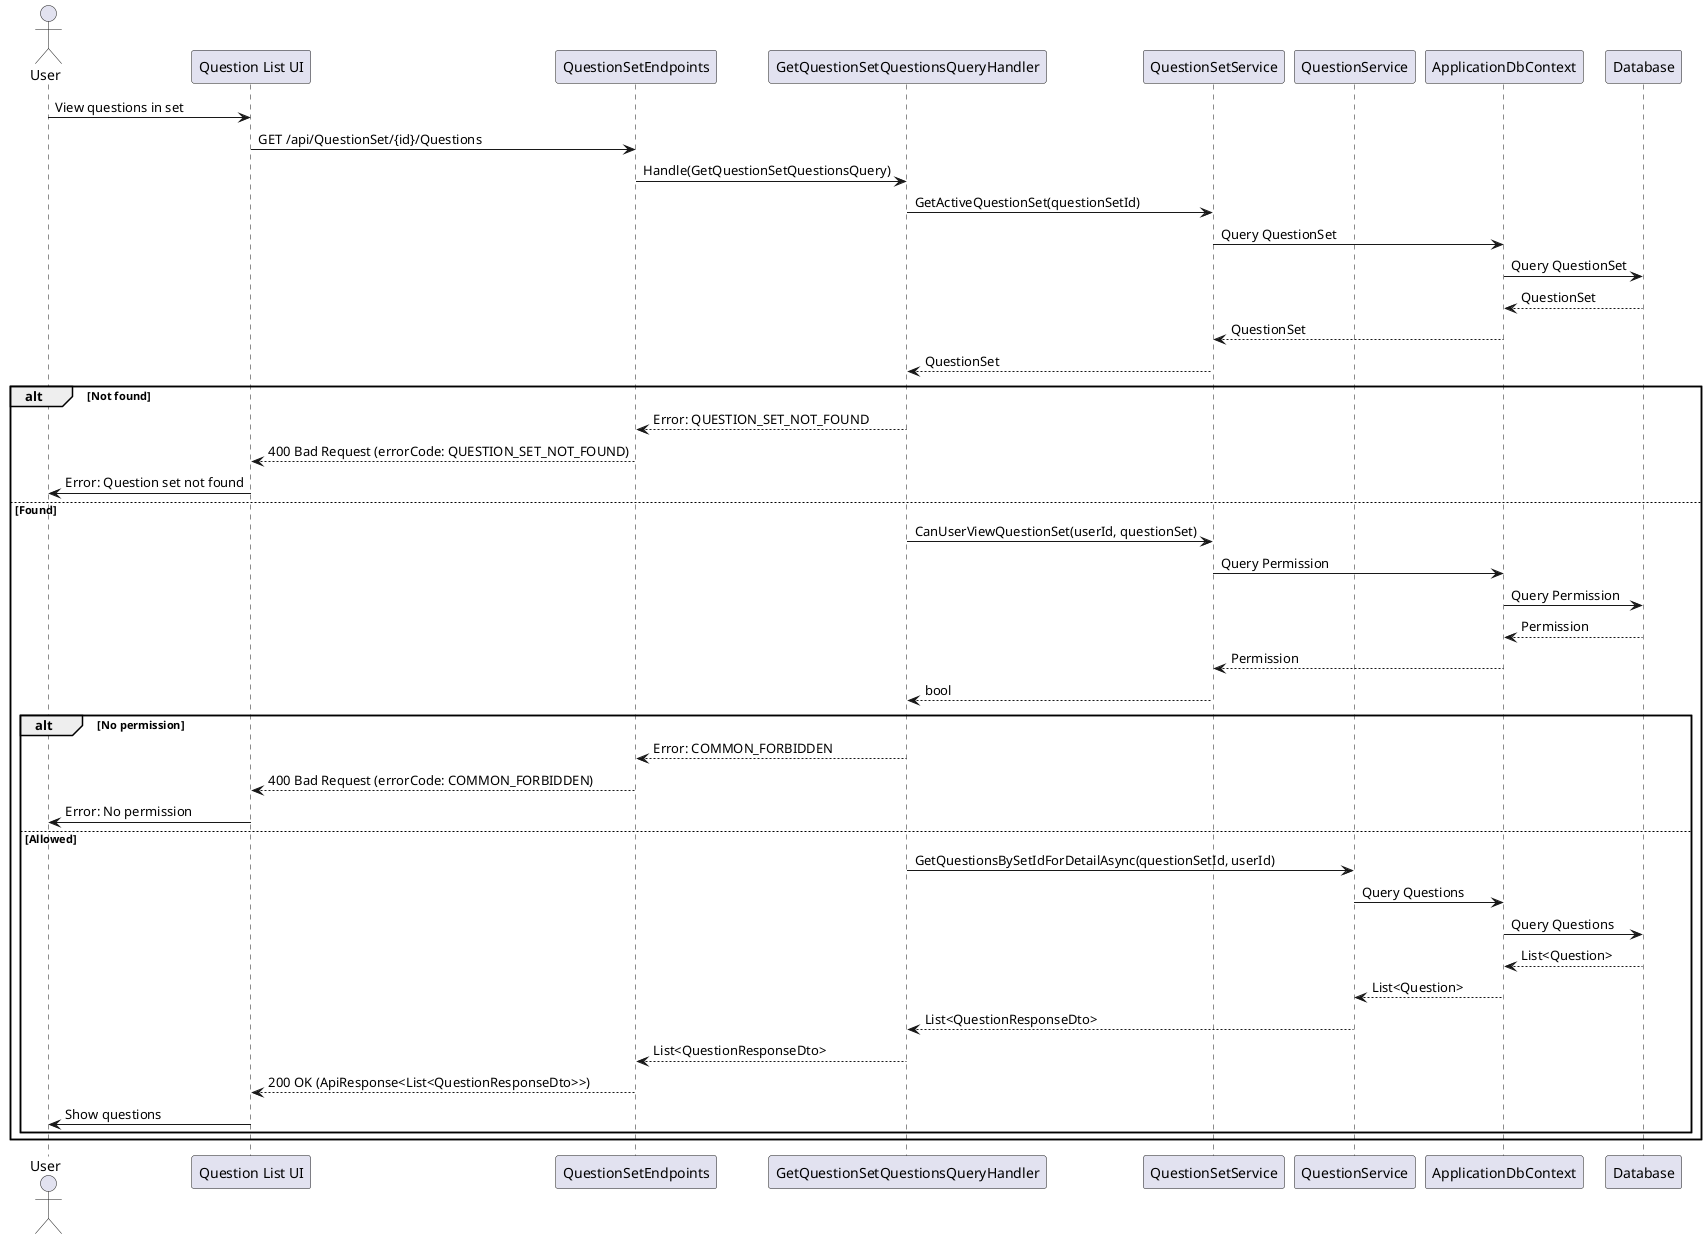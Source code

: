 @startuml
actor User
participant "Question List UI" as UI
participant QuestionSetEndpoints
participant GetQuestionSetQuestionsQueryHandler as Handler
participant QuestionSetService
participant QuestionService
participant ApplicationDbContext
participant Database

User -> UI : View questions in set
UI -> QuestionSetEndpoints : GET /api/QuestionSet/{id}/Questions
QuestionSetEndpoints -> Handler : Handle(GetQuestionSetQuestionsQuery)
Handler -> QuestionSetService : GetActiveQuestionSet(questionSetId)
QuestionSetService -> ApplicationDbContext : Query QuestionSet
ApplicationDbContext -> Database : Query QuestionSet
Database --> ApplicationDbContext : QuestionSet
ApplicationDbContext --> QuestionSetService : QuestionSet
QuestionSetService --> Handler : QuestionSet
alt Not found
    Handler --> QuestionSetEndpoints : Error: QUESTION_SET_NOT_FOUND
    QuestionSetEndpoints --> UI : 400 Bad Request (errorCode: QUESTION_SET_NOT_FOUND)
    UI -> User : Error: Question set not found
else Found
    Handler -> QuestionSetService : CanUserViewQuestionSet(userId, questionSet)
    QuestionSetService -> ApplicationDbContext : Query Permission
    ApplicationDbContext -> Database : Query Permission
    Database --> ApplicationDbContext : Permission
    ApplicationDbContext --> QuestionSetService : Permission
    QuestionSetService --> Handler : bool
    alt No permission
        Handler --> QuestionSetEndpoints : Error: COMMON_FORBIDDEN
        QuestionSetEndpoints --> UI : 400 Bad Request (errorCode: COMMON_FORBIDDEN)
        UI -> User : Error: No permission
    else Allowed
        Handler -> QuestionService : GetQuestionsBySetIdForDetailAsync(questionSetId, userId)
        QuestionService -> ApplicationDbContext : Query Questions
        ApplicationDbContext -> Database : Query Questions
        Database --> ApplicationDbContext : List<Question>
        ApplicationDbContext --> QuestionService : List<Question>
        QuestionService --> Handler : List<QuestionResponseDto>
        Handler --> QuestionSetEndpoints : List<QuestionResponseDto>
        QuestionSetEndpoints --> UI : 200 OK (ApiResponse<List<QuestionResponseDto>>)
        UI -> User : Show questions
    end
end
@enduml 